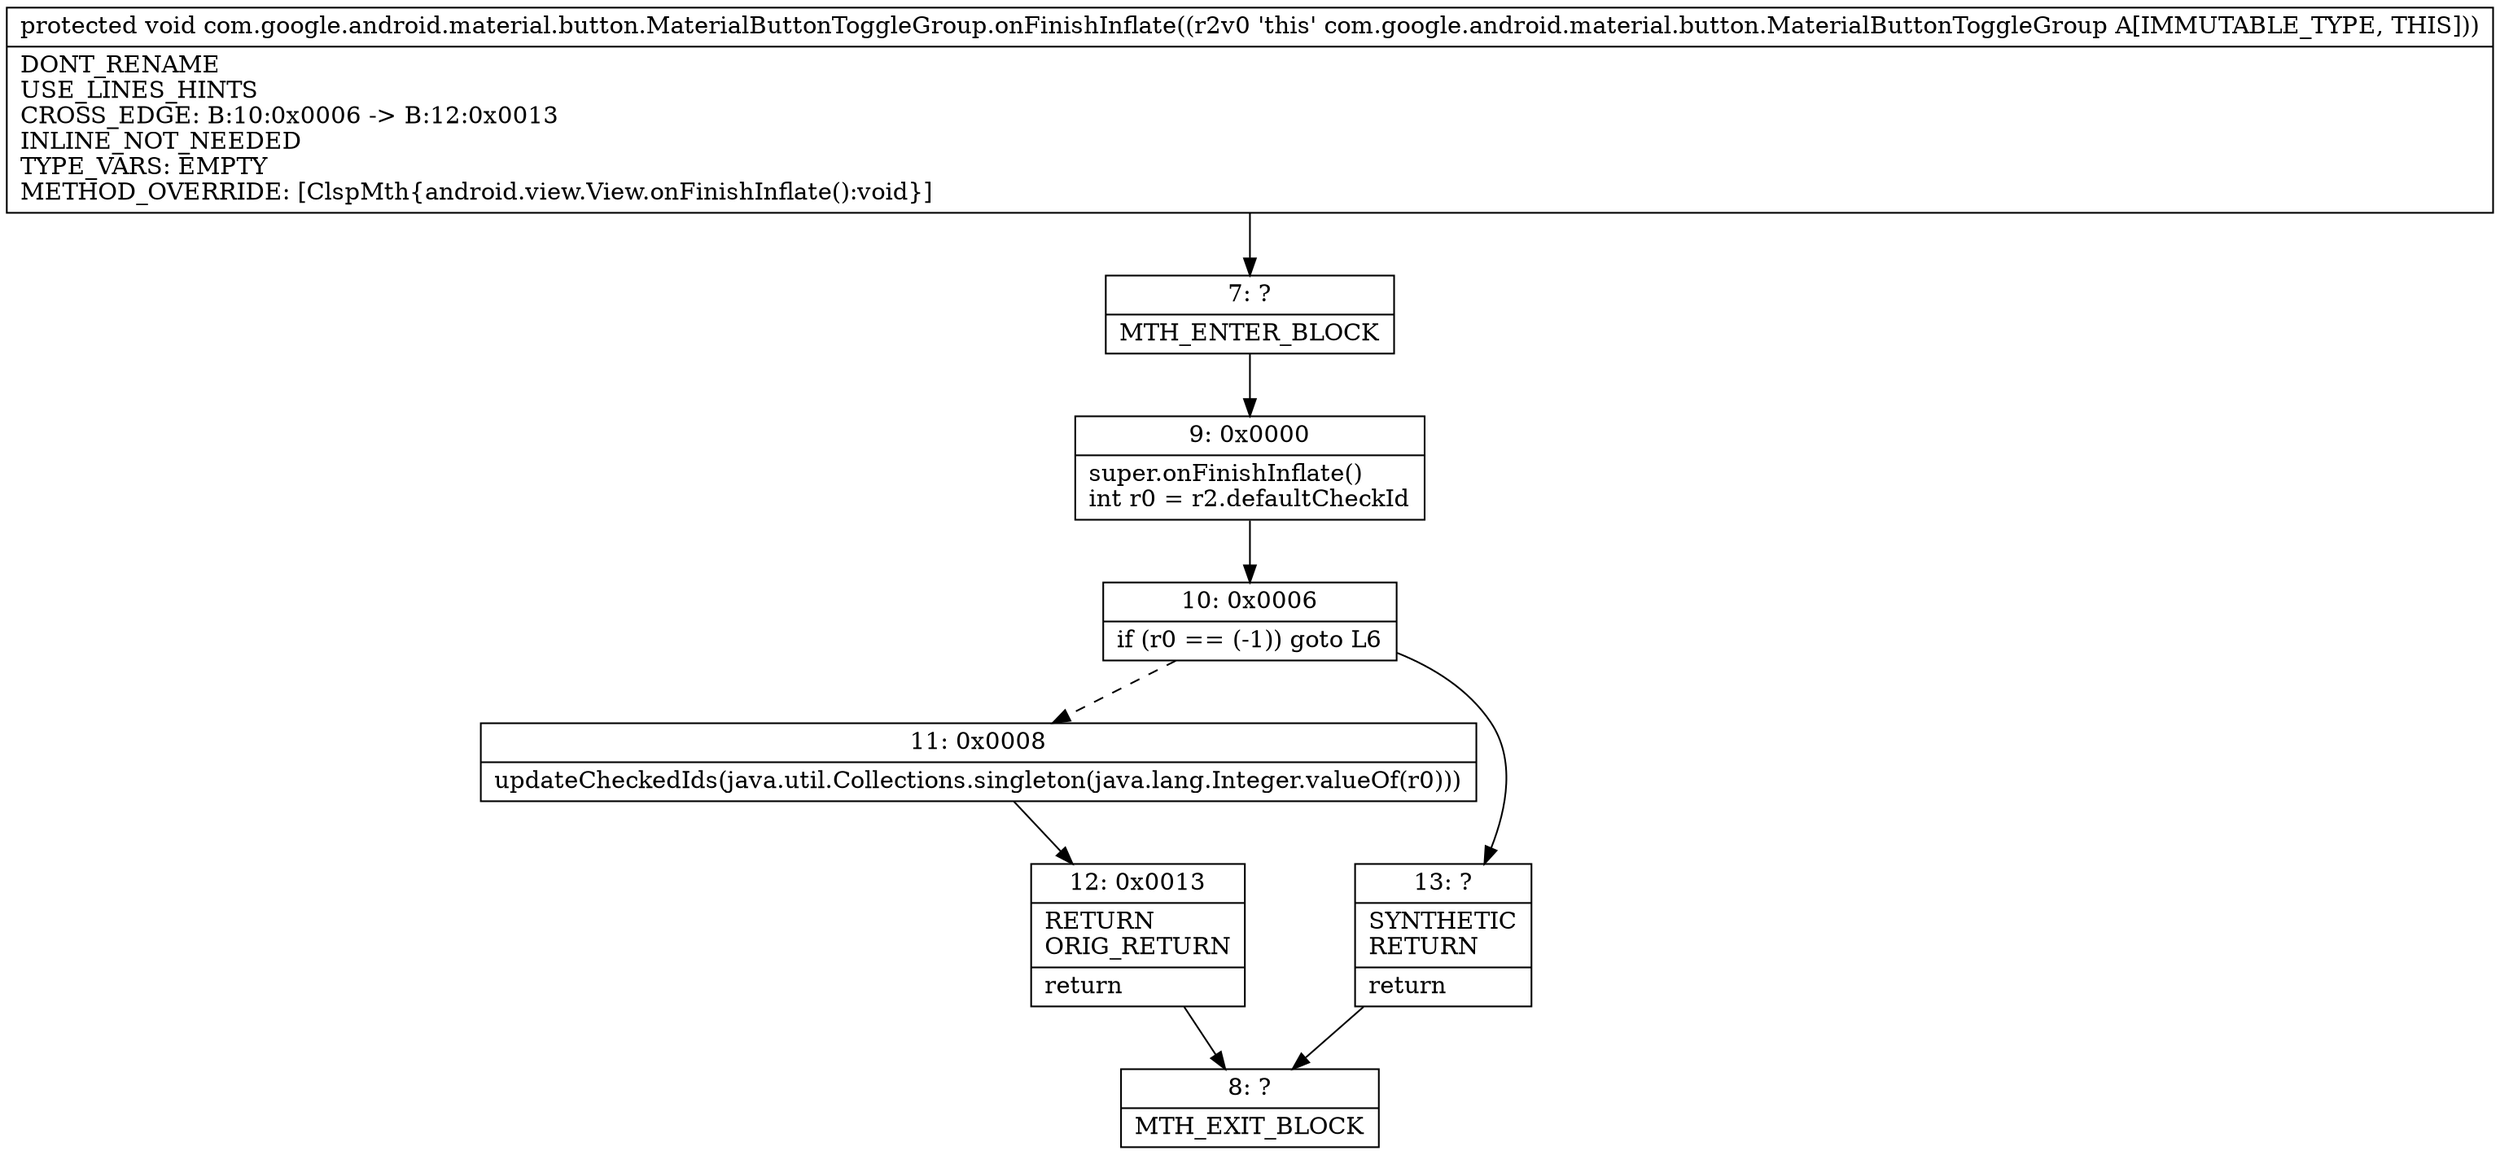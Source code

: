 digraph "CFG forcom.google.android.material.button.MaterialButtonToggleGroup.onFinishInflate()V" {
Node_7 [shape=record,label="{7\:\ ?|MTH_ENTER_BLOCK\l}"];
Node_9 [shape=record,label="{9\:\ 0x0000|super.onFinishInflate()\lint r0 = r2.defaultCheckId\l}"];
Node_10 [shape=record,label="{10\:\ 0x0006|if (r0 == (\-1)) goto L6\l}"];
Node_11 [shape=record,label="{11\:\ 0x0008|updateCheckedIds(java.util.Collections.singleton(java.lang.Integer.valueOf(r0)))\l}"];
Node_12 [shape=record,label="{12\:\ 0x0013|RETURN\lORIG_RETURN\l|return\l}"];
Node_8 [shape=record,label="{8\:\ ?|MTH_EXIT_BLOCK\l}"];
Node_13 [shape=record,label="{13\:\ ?|SYNTHETIC\lRETURN\l|return\l}"];
MethodNode[shape=record,label="{protected void com.google.android.material.button.MaterialButtonToggleGroup.onFinishInflate((r2v0 'this' com.google.android.material.button.MaterialButtonToggleGroup A[IMMUTABLE_TYPE, THIS]))  | DONT_RENAME\lUSE_LINES_HINTS\lCROSS_EDGE: B:10:0x0006 \-\> B:12:0x0013\lINLINE_NOT_NEEDED\lTYPE_VARS: EMPTY\lMETHOD_OVERRIDE: [ClspMth\{android.view.View.onFinishInflate():void\}]\l}"];
MethodNode -> Node_7;Node_7 -> Node_9;
Node_9 -> Node_10;
Node_10 -> Node_11[style=dashed];
Node_10 -> Node_13;
Node_11 -> Node_12;
Node_12 -> Node_8;
Node_13 -> Node_8;
}

